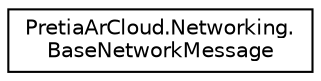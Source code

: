 digraph "Graphical Class Hierarchy"
{
 // LATEX_PDF_SIZE
  edge [fontname="Helvetica",fontsize="10",labelfontname="Helvetica",labelfontsize="10"];
  node [fontname="Helvetica",fontsize="10",shape=record];
  rankdir="LR";
  Node0 [label="PretiaArCloud.Networking.\lBaseNetworkMessage",height=0.2,width=0.4,color="black", fillcolor="white", style="filled",URL="$interfacePretiaArCloud_1_1Networking_1_1BaseNetworkMessage.html",tooltip=" "];
}
